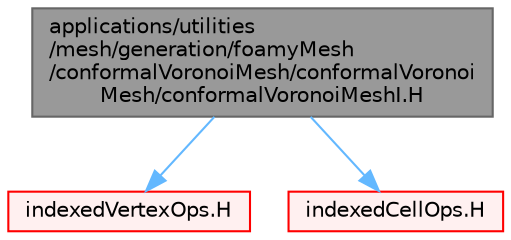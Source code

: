 digraph "applications/utilities/mesh/generation/foamyMesh/conformalVoronoiMesh/conformalVoronoiMesh/conformalVoronoiMeshI.H"
{
 // LATEX_PDF_SIZE
  bgcolor="transparent";
  edge [fontname=Helvetica,fontsize=10,labelfontname=Helvetica,labelfontsize=10];
  node [fontname=Helvetica,fontsize=10,shape=box,height=0.2,width=0.4];
  Node1 [id="Node000001",label="applications/utilities\l/mesh/generation/foamyMesh\l/conformalVoronoiMesh/conformalVoronoi\lMesh/conformalVoronoiMeshI.H",height=0.2,width=0.4,color="gray40", fillcolor="grey60", style="filled", fontcolor="black",tooltip=" "];
  Node1 -> Node2 [id="edge1_Node000001_Node000002",color="steelblue1",style="solid",tooltip=" "];
  Node2 [id="Node000002",label="indexedVertexOps.H",height=0.2,width=0.4,color="red", fillcolor="#FFF0F0", style="filled",URL="$indexedVertexOps_8H.html",tooltip=" "];
  Node1 -> Node34 [id="edge2_Node000001_Node000034",color="steelblue1",style="solid",tooltip=" "];
  Node34 [id="Node000034",label="indexedCellOps.H",height=0.2,width=0.4,color="red", fillcolor="#FFF0F0", style="filled",URL="$indexedCellOps_8H.html",tooltip=" "];
}
